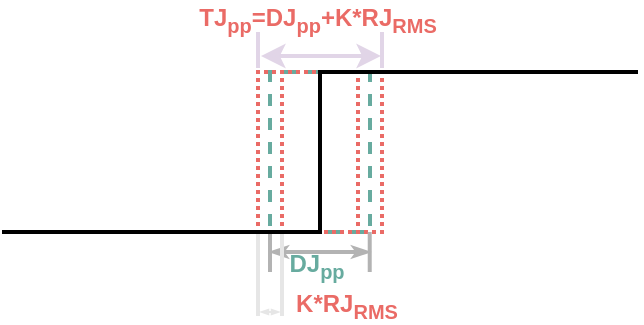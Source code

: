 <mxfile version="18.0.4" type="device"><diagram id="qn7MkZDbBq6XQyH8nPKx" name="Page-1"><mxGraphModel dx="367" dy="342" grid="1" gridSize="10" guides="1" tooltips="1" connect="1" arrows="1" fold="1" page="1" pageScale="1" pageWidth="850" pageHeight="1100" math="0" shadow="0"><root><mxCell id="0"/><mxCell id="1" parent="0"/><mxCell id="Bn-IrnbjcPZxb-TiFmNA-5" value="" style="endArrow=none;html=1;rounded=0;strokeWidth=2;" parent="1" edge="1"><mxGeometry width="50" height="50" relative="1" as="geometry"><mxPoint x="560" y="440" as="sourcePoint"/><mxPoint x="560" y="360" as="targetPoint"/></mxGeometry></mxCell><mxCell id="Bn-IrnbjcPZxb-TiFmNA-14" value="" style="pointerEvents=1;verticalLabelPosition=bottom;shadow=0;dashed=1;align=center;html=1;verticalAlign=top;shape=mxgraph.electrical.waveforms.step_1;strokeColor=#67AB9F;strokeWidth=2;" parent="1" vertex="1"><mxGeometry x="490" y="360" width="90" height="80" as="geometry"/></mxCell><mxCell id="Bn-IrnbjcPZxb-TiFmNA-15" value="" style="pointerEvents=1;verticalLabelPosition=bottom;shadow=0;dashed=1;align=center;html=1;verticalAlign=top;shape=mxgraph.electrical.waveforms.step_1;strokeColor=#67AB9F;strokeWidth=2;" parent="1" vertex="1"><mxGeometry x="540" y="360" width="90" height="80" as="geometry"/></mxCell><mxCell id="Bn-IrnbjcPZxb-TiFmNA-19" value="" style="group;strokeWidth=2;" parent="1" vertex="1" connectable="0"><mxGeometry x="484" y="360" width="102" height="80" as="geometry"/></mxCell><mxCell id="Bn-IrnbjcPZxb-TiFmNA-16" value="" style="pointerEvents=1;verticalLabelPosition=bottom;shadow=0;dashed=1;align=center;html=1;verticalAlign=top;shape=mxgraph.electrical.waveforms.step_1;strokeColor=#EA6B66;dashPattern=1 1;strokeWidth=2;" parent="Bn-IrnbjcPZxb-TiFmNA-19" vertex="1"><mxGeometry width="90" height="80" as="geometry"/></mxCell><mxCell id="Bn-IrnbjcPZxb-TiFmNA-17" value="" style="pointerEvents=1;verticalLabelPosition=bottom;shadow=0;dashed=1;align=center;html=1;verticalAlign=top;shape=mxgraph.electrical.waveforms.step_1;strokeColor=#EA6B66;dashPattern=1 1;strokeWidth=2;" parent="Bn-IrnbjcPZxb-TiFmNA-19" vertex="1"><mxGeometry x="12" width="90" height="80" as="geometry"/></mxCell><mxCell id="Bn-IrnbjcPZxb-TiFmNA-20" value="" style="group;strokeWidth=2;" parent="1" vertex="1" connectable="0"><mxGeometry x="534" y="360" width="102" height="80" as="geometry"/></mxCell><mxCell id="Bn-IrnbjcPZxb-TiFmNA-21" value="" style="pointerEvents=1;verticalLabelPosition=bottom;shadow=0;dashed=1;align=center;html=1;verticalAlign=top;shape=mxgraph.electrical.waveforms.step_1;strokeColor=#EA6B66;dashPattern=1 1;strokeWidth=2;" parent="Bn-IrnbjcPZxb-TiFmNA-20" vertex="1"><mxGeometry width="90" height="80" as="geometry"/></mxCell><mxCell id="Bn-IrnbjcPZxb-TiFmNA-22" value="" style="pointerEvents=1;verticalLabelPosition=bottom;shadow=0;dashed=1;align=center;html=1;verticalAlign=top;shape=mxgraph.electrical.waveforms.step_1;strokeColor=#EA6B66;dashPattern=1 1;strokeWidth=2;" parent="Bn-IrnbjcPZxb-TiFmNA-20" vertex="1"><mxGeometry x="12" width="90" height="80" as="geometry"/></mxCell><mxCell id="Bn-IrnbjcPZxb-TiFmNA-24" value="" style="endArrow=none;html=1;rounded=0;strokeColor=#B3B3B3;strokeWidth=2;" parent="1" edge="1"><mxGeometry width="50" height="50" relative="1" as="geometry"><mxPoint x="535" y="460" as="sourcePoint"/><mxPoint x="535" y="440" as="targetPoint"/></mxGeometry></mxCell><mxCell id="Bn-IrnbjcPZxb-TiFmNA-25" value="" style="endArrow=none;html=1;rounded=0;strokeColor=#B3B3B3;strokeWidth=2;" parent="1" edge="1"><mxGeometry width="50" height="50" relative="1" as="geometry"><mxPoint x="584.86" y="460" as="sourcePoint"/><mxPoint x="584.86" y="440" as="targetPoint"/></mxGeometry></mxCell><mxCell id="Bn-IrnbjcPZxb-TiFmNA-26" value="" style="endArrow=classicThin;html=1;rounded=0;strokeColor=#B3B3B3;startArrow=classicThin;startFill=1;endFill=1;endSize=3;startSize=3;strokeWidth=2;" parent="1" edge="1"><mxGeometry width="50" height="50" relative="1" as="geometry"><mxPoint x="585" y="450" as="sourcePoint"/><mxPoint x="535" y="450" as="targetPoint"/></mxGeometry></mxCell><mxCell id="Bn-IrnbjcPZxb-TiFmNA-27" value="&lt;font color=&quot;#67ab9f&quot;&gt;&lt;b&gt;DJ&lt;sub&gt;pp&lt;/sub&gt;&lt;/b&gt;&lt;/font&gt;" style="text;html=1;strokeColor=none;fillColor=none;align=center;verticalAlign=middle;whiteSpace=wrap;rounded=0;dashed=1;dashPattern=1 1;strokeWidth=2;" parent="1" vertex="1"><mxGeometry x="543" y="452" width="31" height="10" as="geometry"/></mxCell><mxCell id="Bn-IrnbjcPZxb-TiFmNA-28" value="" style="endArrow=none;html=1;rounded=0;strokeColor=#E6E6E6;strokeWidth=2;" parent="1" edge="1"><mxGeometry width="50" height="50" relative="1" as="geometry"><mxPoint x="529" y="482" as="sourcePoint"/><mxPoint x="529" y="440" as="targetPoint"/></mxGeometry></mxCell><mxCell id="Bn-IrnbjcPZxb-TiFmNA-29" value="" style="endArrow=none;html=1;rounded=0;strokeColor=#E6E6E6;strokeWidth=2;" parent="1" edge="1"><mxGeometry width="50" height="50" relative="1" as="geometry"><mxPoint x="541" y="482.0" as="sourcePoint"/><mxPoint x="541" y="440" as="targetPoint"/></mxGeometry></mxCell><mxCell id="Bn-IrnbjcPZxb-TiFmNA-30" value="" style="endArrow=blockThin;html=1;rounded=0;strokeColor=#E6E6E6;startArrow=blockThin;startFill=1;endFill=1;endSize=2;startSize=2;strokeWidth=1;" parent="1" edge="1"><mxGeometry width="50" height="50" relative="1" as="geometry"><mxPoint x="540" y="480" as="sourcePoint"/><mxPoint x="530" y="480" as="targetPoint"/></mxGeometry></mxCell><mxCell id="Bn-IrnbjcPZxb-TiFmNA-31" value="&lt;b style=&quot;&quot;&gt;&lt;font color=&quot;#ea6b66&quot;&gt;K*RJ&lt;sub style=&quot;&quot;&gt;RMS&lt;/sub&gt;&lt;/font&gt;&lt;/b&gt;" style="text;html=1;strokeColor=none;fillColor=none;align=center;verticalAlign=middle;whiteSpace=wrap;rounded=0;dashed=1;dashPattern=1 1;strokeWidth=2;" parent="1" vertex="1"><mxGeometry x="540" y="472" width="67" height="10" as="geometry"/></mxCell><mxCell id="Bn-IrnbjcPZxb-TiFmNA-32" value="" style="endArrow=none;html=1;rounded=0;strokeColor=#E1D5E7;strokeWidth=2;" parent="1" edge="1"><mxGeometry width="50" height="50" relative="1" as="geometry"><mxPoint x="529" y="358" as="sourcePoint"/><mxPoint x="529" y="340" as="targetPoint"/></mxGeometry></mxCell><mxCell id="Bn-IrnbjcPZxb-TiFmNA-33" value="" style="endArrow=none;html=1;rounded=0;strokeColor=#E1D5E7;strokeWidth=2;" parent="1" edge="1"><mxGeometry width="50" height="50" relative="1" as="geometry"><mxPoint x="591" y="358" as="sourcePoint"/><mxPoint x="591" y="340" as="targetPoint"/></mxGeometry></mxCell><mxCell id="Bn-IrnbjcPZxb-TiFmNA-34" value="" style="endArrow=classic;html=1;rounded=0;strokeColor=#E1D5E7;startArrow=classic;startFill=1;endFill=1;strokeWidth=2;" parent="1" edge="1"><mxGeometry width="50" height="50" relative="1" as="geometry"><mxPoint x="590.5" y="352" as="sourcePoint"/><mxPoint x="530.5" y="352" as="targetPoint"/></mxGeometry></mxCell><mxCell id="Bn-IrnbjcPZxb-TiFmNA-35" value="&lt;font color=&quot;#ea6b66&quot;&gt;&lt;b&gt;TJ&lt;sub&gt;pp&lt;/sub&gt;=DJ&lt;sub&gt;pp&lt;/sub&gt;+&lt;/b&gt;&lt;/font&gt;&lt;b&gt;&lt;font color=&quot;#ea6b66&quot;&gt;K*RJ&lt;sub&gt;RMS&lt;/sub&gt;&lt;/font&gt;&lt;/b&gt;" style="text;html=1;strokeColor=none;fillColor=none;align=center;verticalAlign=middle;whiteSpace=wrap;rounded=0;dashed=1;dashPattern=1 1;strokeWidth=2;" parent="1" vertex="1"><mxGeometry x="508.5" y="324" width="100" height="20" as="geometry"/></mxCell><mxCell id="Bn-IrnbjcPZxb-TiFmNA-8" value="" style="endArrow=none;html=1;rounded=0;strokeWidth=2;" parent="1" edge="1"><mxGeometry width="50" height="50" relative="1" as="geometry"><mxPoint x="401" y="440" as="sourcePoint"/><mxPoint x="561" y="440" as="targetPoint"/></mxGeometry></mxCell><mxCell id="Bn-IrnbjcPZxb-TiFmNA-9" value="" style="endArrow=none;html=1;rounded=0;strokeWidth=2;" parent="1" edge="1"><mxGeometry width="50" height="50" relative="1" as="geometry"><mxPoint x="559" y="360" as="sourcePoint"/><mxPoint x="719" y="360" as="targetPoint"/></mxGeometry></mxCell></root></mxGraphModel></diagram></mxfile>